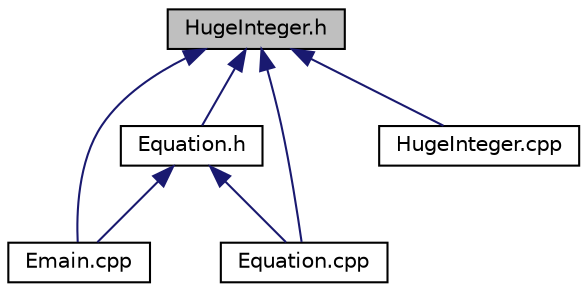 digraph "HugeInteger.h"
{
  edge [fontname="Helvetica",fontsize="10",labelfontname="Helvetica",labelfontsize="10"];
  node [fontname="Helvetica",fontsize="10",shape=record];
  Node1 [label="HugeInteger.h",height=0.2,width=0.4,color="black", fillcolor="grey75", style="filled", fontcolor="black"];
  Node1 -> Node2 [dir="back",color="midnightblue",fontsize="10",style="solid"];
  Node2 [label="Equation.h",height=0.2,width=0.4,color="black", fillcolor="white", style="filled",URL="$Equation_8h.html"];
  Node2 -> Node3 [dir="back",color="midnightblue",fontsize="10",style="solid"];
  Node3 [label="Emain.cpp",height=0.2,width=0.4,color="black", fillcolor="white", style="filled",URL="$Emain_8cpp.html"];
  Node2 -> Node4 [dir="back",color="midnightblue",fontsize="10",style="solid"];
  Node4 [label="Equation.cpp",height=0.2,width=0.4,color="black", fillcolor="white", style="filled",URL="$Equation_8cpp.html"];
  Node1 -> Node3 [dir="back",color="midnightblue",fontsize="10",style="solid"];
  Node1 -> Node4 [dir="back",color="midnightblue",fontsize="10",style="solid"];
  Node1 -> Node5 [dir="back",color="midnightblue",fontsize="10",style="solid"];
  Node5 [label="HugeInteger.cpp",height=0.2,width=0.4,color="black", fillcolor="white", style="filled",URL="$HugeInteger_8cpp.html"];
}
